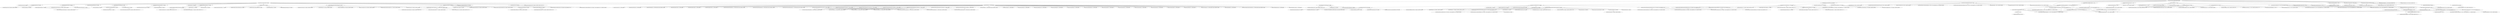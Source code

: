 digraph scireum__s3ninja {
	"com.scireum:s3ninja:jar:DEVELOPMENT-SNAPSHOT" -> "com.scireum:sirius-web:jar:dev-90.0.2:compile" ; 
	"com.scireum:s3ninja:jar:DEVELOPMENT-SNAPSHOT" -> "com.scireum:sirius-kernel:jar:dev-45.1.0:compile" ; 
	"com.scireum:s3ninja:jar:DEVELOPMENT-SNAPSHOT" -> "com.scireum:sirius-kernel:test-jar:tests:dev-45.1.0:test" ; 
	"com.scireum:s3ninja:jar:DEVELOPMENT-SNAPSHOT" -> "com.amazonaws:aws-java-sdk-s3:jar:1.12.782:compile" ; 
	"com.scireum:s3ninja:jar:DEVELOPMENT-SNAPSHOT" -> "org.junit.platform:junit-platform-suite:jar:1.12.1:test" ; 
	"com.scireum:s3ninja:jar:DEVELOPMENT-SNAPSHOT" -> "org.junit.jupiter:junit-jupiter-engine:jar:5.12.1:test" ; 
	"com.scireum:s3ninja:jar:DEVELOPMENT-SNAPSHOT" -> "org.junit.vintage:junit-vintage-engine:jar:5.12.1:test" ; 
	"com.scireum:s3ninja:jar:DEVELOPMENT-SNAPSHOT" -> "org.junit.jupiter:junit-jupiter-params:jar:5.12.1:test" ; 
	"com.scireum:s3ninja:jar:DEVELOPMENT-SNAPSHOT" -> "org.jetbrains.kotlin:kotlin-stdlib:jar:2.1.10:test" ; 
	"com.scireum:s3ninja:jar:DEVELOPMENT-SNAPSHOT" -> "org.jetbrains.kotlin:kotlin-test-junit:jar:2.1.10:test" ; 
	"com.scireum:s3ninja:jar:DEVELOPMENT-SNAPSHOT" -> "io.mockk:mockk-jvm:jar:1.13.17:test" ; 
	"com.scireum:s3ninja:jar:DEVELOPMENT-SNAPSHOT" -> "com.googlecode.junit-toolbox:junit-toolbox:jar:2.4:test" ; 
	"com.scireum:s3ninja:jar:DEVELOPMENT-SNAPSHOT" -> "org.spockframework:spock-core:jar:1.3-groovy-2.4:test" ; 
	"com.scireum:s3ninja:jar:DEVELOPMENT-SNAPSHOT" -> "net.bytebuddy:byte-buddy:jar:1.17.2:test (scope not updated to test)" ; 
	"com.scireum:s3ninja:jar:DEVELOPMENT-SNAPSHOT" -> "org.objenesis:objenesis:jar:3.4:test (scope not updated to test)" ; 
	"com.scireum:sirius-web:jar:dev-90.0.2:compile" -> "(com.scireum:sirius-kernel:jar:dev-45.0.0:compile - omitted for conflict with dev-45.1.0)" ; 
	"com.scireum:sirius-web:jar:dev-90.0.2:compile" -> "io.netty:netty-all:jar:4.1.118.Final:compile" ; 
	"com.scireum:sirius-web:jar:dev-90.0.2:compile" -> "org.asynchttpclient:async-http-client:jar:3.0.1:compile" ; 
	"com.scireum:sirius-web:jar:dev-90.0.2:compile" -> "com.google.zxing:core:jar:3.5.3:compile" ; 
	"com.scireum:sirius-web:jar:dev-90.0.2:compile" -> "com.google.zxing:javase:jar:3.5.3:compile" ; 
	"com.scireum:sirius-web:jar:dev-90.0.2:compile" -> "org.eclipse.angus:angus-mail:jar:2.0.3:compile" ; 
	"com.scireum:sirius-web:jar:dev-90.0.2:compile" -> "org.eclipse.angus:angus-activation:jar:2.0.2:compile" ; 
	"com.scireum:sirius-web:jar:dev-90.0.2:compile" -> "net.markenwerk:utils-mail-dkim:jar:2.0.1:compile" ; 
	"com.scireum:sirius-web:jar:dev-90.0.2:compile" -> "org.xhtmlrenderer:flying-saucer-pdf:jar:9.11.3:compile" ; 
	"com.scireum:sirius-web:jar:dev-90.0.2:compile" -> "org.jsoup:jsoup:jar:1.18.3:compile" ; 
	"com.scireum:sirius-web:jar:dev-90.0.2:compile" -> "org.apache.xmlgraphics:batik-all:jar:1.18:compile" ; 
	"com.scireum:sirius-web:jar:dev-90.0.2:compile" -> "org.apache.poi:poi:jar:5.4.0:compile" ; 
	"com.scireum:sirius-web:jar:dev-90.0.2:compile" -> "org.apache.poi:poi-ooxml:jar:5.4.0:compile" ; 
	"com.scireum:sirius-web:jar:dev-90.0.2:compile" -> "com.github.pjfanning:excel-streaming-reader:jar:5.0.3:compile" ; 
	"com.scireum:sirius-web:jar:dev-90.0.2:compile" -> "io.swagger.core.v3:swagger-annotations:jar:2.2.26:compile" ; 
	"com.scireum:sirius-web:jar:dev-90.0.2:compile" -> "com.auth0:java-jwt:jar:4.5.0:compile" ; 
	"io.netty:netty-all:jar:4.1.118.Final:compile" -> "io.netty:netty-buffer:jar:4.1.118.Final:compile (scope not updated to compile)" ; 
	"io.netty:netty-all:jar:4.1.118.Final:compile" -> "io.netty:netty-codec:jar:4.1.118.Final:compile" ; 
	"io.netty:netty-all:jar:4.1.118.Final:compile" -> "io.netty:netty-codec-dns:jar:4.1.118.Final:compile" ; 
	"io.netty:netty-all:jar:4.1.118.Final:compile" -> "io.netty:netty-codec-haproxy:jar:4.1.118.Final:compile" ; 
	"io.netty:netty-all:jar:4.1.118.Final:compile" -> "io.netty:netty-codec-http:jar:4.1.118.Final:compile" ; 
	"io.netty:netty-all:jar:4.1.118.Final:compile" -> "io.netty:netty-codec-http2:jar:4.1.118.Final:compile" ; 
	"io.netty:netty-all:jar:4.1.118.Final:compile" -> "io.netty:netty-codec-memcache:jar:4.1.118.Final:compile" ; 
	"io.netty:netty-all:jar:4.1.118.Final:compile" -> "io.netty:netty-codec-mqtt:jar:4.1.118.Final:compile" ; 
	"io.netty:netty-all:jar:4.1.118.Final:compile" -> "io.netty:netty-codec-redis:jar:4.1.118.Final:compile" ; 
	"io.netty:netty-all:jar:4.1.118.Final:compile" -> "io.netty:netty-codec-smtp:jar:4.1.118.Final:compile" ; 
	"io.netty:netty-all:jar:4.1.118.Final:compile" -> "io.netty:netty-codec-socks:jar:4.1.118.Final:compile" ; 
	"io.netty:netty-all:jar:4.1.118.Final:compile" -> "io.netty:netty-codec-stomp:jar:4.1.118.Final:compile" ; 
	"io.netty:netty-all:jar:4.1.118.Final:compile" -> "io.netty:netty-codec-xml:jar:4.1.118.Final:compile" ; 
	"io.netty:netty-all:jar:4.1.118.Final:compile" -> "io.netty:netty-common:jar:4.1.118.Final:compile (scope not updated to compile)" ; 
	"io.netty:netty-all:jar:4.1.118.Final:compile" -> "io.netty:netty-handler:jar:4.1.118.Final:compile" ; 
	"io.netty:netty-all:jar:4.1.118.Final:compile" -> "io.netty:netty-transport-native-unix-common:jar:4.1.118.Final:compile (scope not updated to compile)" ; 
	"io.netty:netty-all:jar:4.1.118.Final:compile" -> "io.netty:netty-handler-proxy:jar:4.1.118.Final:compile" ; 
	"io.netty:netty-all:jar:4.1.118.Final:compile" -> "io.netty:netty-handler-ssl-ocsp:jar:4.1.118.Final:compile" ; 
	"io.netty:netty-all:jar:4.1.118.Final:compile" -> "io.netty:netty-resolver:jar:4.1.118.Final:compile" ; 
	"io.netty:netty-all:jar:4.1.118.Final:compile" -> "io.netty:netty-resolver-dns:jar:4.1.118.Final:compile" ; 
	"io.netty:netty-all:jar:4.1.118.Final:compile" -> "io.netty:netty-transport:jar:4.1.118.Final:compile (scope not updated to compile)" ; 
	"io.netty:netty-all:jar:4.1.118.Final:compile" -> "io.netty:netty-transport-rxtx:jar:4.1.118.Final:compile" ; 
	"io.netty:netty-all:jar:4.1.118.Final:compile" -> "io.netty:netty-transport-sctp:jar:4.1.118.Final:compile" ; 
	"io.netty:netty-all:jar:4.1.118.Final:compile" -> "io.netty:netty-transport-udt:jar:4.1.118.Final:compile" ; 
	"io.netty:netty-all:jar:4.1.118.Final:compile" -> "io.netty:netty-transport-classes-epoll:jar:4.1.118.Final:compile (scope not updated to compile)" ; 
	"io.netty:netty-all:jar:4.1.118.Final:compile" -> "io.netty:netty-transport-classes-kqueue:jar:4.1.118.Final:compile (scope not updated to compile)" ; 
	"io.netty:netty-all:jar:4.1.118.Final:compile" -> "io.netty:netty-resolver-dns-classes-macos:jar:4.1.118.Final:compile (scope not updated to compile)" ; 
	"io.netty:netty-all:jar:4.1.118.Final:compile" -> "io.netty:netty-transport-native-epoll:jar:linux-x86_64:4.1.118.Final:runtime" ; 
	"io.netty:netty-all:jar:4.1.118.Final:compile" -> "io.netty:netty-transport-native-epoll:jar:linux-aarch_64:4.1.118.Final:runtime" ; 
	"io.netty:netty-all:jar:4.1.118.Final:compile" -> "io.netty:netty-transport-native-epoll:jar:linux-riscv64:4.1.118.Final:runtime" ; 
	"io.netty:netty-all:jar:4.1.118.Final:compile" -> "io.netty:netty-transport-native-kqueue:jar:osx-x86_64:4.1.118.Final:runtime" ; 
	"io.netty:netty-all:jar:4.1.118.Final:compile" -> "io.netty:netty-transport-native-kqueue:jar:osx-aarch_64:4.1.118.Final:runtime" ; 
	"io.netty:netty-all:jar:4.1.118.Final:compile" -> "io.netty:netty-resolver-dns-native-macos:jar:osx-x86_64:4.1.118.Final:runtime" ; 
	"io.netty:netty-all:jar:4.1.118.Final:compile" -> "io.netty:netty-resolver-dns-native-macos:jar:osx-aarch_64:4.1.118.Final:runtime" ; 
	"io.netty:netty-transport-native-epoll:jar:linux-x86_64:4.1.118.Final:runtime" -> "(io.netty:netty-common:jar:4.1.118.Final:runtime - omitted for duplicate)" ; 
	"io.netty:netty-transport-native-epoll:jar:linux-x86_64:4.1.118.Final:runtime" -> "(io.netty:netty-buffer:jar:4.1.118.Final:runtime - omitted for duplicate)" ; 
	"io.netty:netty-transport-native-epoll:jar:linux-x86_64:4.1.118.Final:runtime" -> "(io.netty:netty-transport:jar:4.1.118.Final:runtime - omitted for duplicate)" ; 
	"io.netty:netty-transport-native-epoll:jar:linux-x86_64:4.1.118.Final:runtime" -> "(io.netty:netty-transport-native-unix-common:jar:4.1.118.Final:runtime - omitted for duplicate)" ; 
	"io.netty:netty-transport-native-epoll:jar:linux-x86_64:4.1.118.Final:runtime" -> "(io.netty:netty-transport-classes-epoll:jar:4.1.118.Final:runtime - omitted for duplicate)" ; 
	"io.netty:netty-transport-native-epoll:jar:linux-aarch_64:4.1.118.Final:runtime" -> "(io.netty:netty-common:jar:4.1.118.Final:runtime - omitted for duplicate)" ; 
	"io.netty:netty-transport-native-epoll:jar:linux-aarch_64:4.1.118.Final:runtime" -> "(io.netty:netty-buffer:jar:4.1.118.Final:runtime - omitted for duplicate)" ; 
	"io.netty:netty-transport-native-epoll:jar:linux-aarch_64:4.1.118.Final:runtime" -> "(io.netty:netty-transport:jar:4.1.118.Final:runtime - omitted for duplicate)" ; 
	"io.netty:netty-transport-native-epoll:jar:linux-aarch_64:4.1.118.Final:runtime" -> "(io.netty:netty-transport-native-unix-common:jar:4.1.118.Final:runtime - omitted for duplicate)" ; 
	"io.netty:netty-transport-native-epoll:jar:linux-aarch_64:4.1.118.Final:runtime" -> "(io.netty:netty-transport-classes-epoll:jar:4.1.118.Final:runtime - omitted for duplicate)" ; 
	"io.netty:netty-transport-native-epoll:jar:linux-riscv64:4.1.118.Final:runtime" -> "(io.netty:netty-common:jar:4.1.118.Final:runtime - omitted for duplicate)" ; 
	"io.netty:netty-transport-native-epoll:jar:linux-riscv64:4.1.118.Final:runtime" -> "(io.netty:netty-buffer:jar:4.1.118.Final:runtime - omitted for duplicate)" ; 
	"io.netty:netty-transport-native-epoll:jar:linux-riscv64:4.1.118.Final:runtime" -> "(io.netty:netty-transport:jar:4.1.118.Final:runtime - omitted for duplicate)" ; 
	"io.netty:netty-transport-native-epoll:jar:linux-riscv64:4.1.118.Final:runtime" -> "(io.netty:netty-transport-native-unix-common:jar:4.1.118.Final:runtime - omitted for duplicate)" ; 
	"io.netty:netty-transport-native-epoll:jar:linux-riscv64:4.1.118.Final:runtime" -> "(io.netty:netty-transport-classes-epoll:jar:4.1.118.Final:runtime - omitted for duplicate)" ; 
	"io.netty:netty-transport-native-kqueue:jar:osx-x86_64:4.1.118.Final:runtime" -> "(io.netty:netty-common:jar:4.1.118.Final:runtime - omitted for duplicate)" ; 
	"io.netty:netty-transport-native-kqueue:jar:osx-x86_64:4.1.118.Final:runtime" -> "(io.netty:netty-buffer:jar:4.1.118.Final:runtime - omitted for duplicate)" ; 
	"io.netty:netty-transport-native-kqueue:jar:osx-x86_64:4.1.118.Final:runtime" -> "(io.netty:netty-transport:jar:4.1.118.Final:runtime - omitted for duplicate)" ; 
	"io.netty:netty-transport-native-kqueue:jar:osx-x86_64:4.1.118.Final:runtime" -> "(io.netty:netty-transport-native-unix-common:jar:4.1.118.Final:runtime - omitted for duplicate)" ; 
	"io.netty:netty-transport-native-kqueue:jar:osx-x86_64:4.1.118.Final:runtime" -> "(io.netty:netty-transport-classes-kqueue:jar:4.1.118.Final:runtime - omitted for duplicate)" ; 
	"io.netty:netty-transport-native-kqueue:jar:osx-aarch_64:4.1.118.Final:runtime" -> "(io.netty:netty-common:jar:4.1.118.Final:runtime - omitted for duplicate)" ; 
	"io.netty:netty-transport-native-kqueue:jar:osx-aarch_64:4.1.118.Final:runtime" -> "(io.netty:netty-buffer:jar:4.1.118.Final:runtime - omitted for duplicate)" ; 
	"io.netty:netty-transport-native-kqueue:jar:osx-aarch_64:4.1.118.Final:runtime" -> "(io.netty:netty-transport:jar:4.1.118.Final:runtime - omitted for duplicate)" ; 
	"io.netty:netty-transport-native-kqueue:jar:osx-aarch_64:4.1.118.Final:runtime" -> "(io.netty:netty-transport-native-unix-common:jar:4.1.118.Final:runtime - omitted for duplicate)" ; 
	"io.netty:netty-transport-native-kqueue:jar:osx-aarch_64:4.1.118.Final:runtime" -> "(io.netty:netty-transport-classes-kqueue:jar:4.1.118.Final:runtime - omitted for duplicate)" ; 
	"io.netty:netty-resolver-dns-native-macos:jar:osx-x86_64:4.1.118.Final:runtime" -> "(io.netty:netty-resolver-dns-classes-macos:jar:4.1.118.Final:runtime - omitted for duplicate)" ; 
	"io.netty:netty-resolver-dns-native-macos:jar:osx-aarch_64:4.1.118.Final:runtime" -> "(io.netty:netty-resolver-dns-classes-macos:jar:4.1.118.Final:runtime - omitted for duplicate)" ; 
	"org.asynchttpclient:async-http-client:jar:3.0.1:compile" -> "org.slf4j:slf4j-api:jar:2.0.16:compile" ; 
	"org.asynchttpclient:async-http-client:jar:3.0.1:compile" -> "com.sun.activation:jakarta.activation:jar:2.0.1:compile" ; 
	"org.asynchttpclient:async-http-client:jar:3.0.1:compile" -> "(org.jetbrains:annotations:jar:26.0.1:compile - omitted for conflict with 13.0)" ; 
	"com.google.zxing:javase:jar:3.5.3:compile" -> "(com.google.zxing:core:jar:3.5.3:compile - omitted for duplicate)" ; 
	"com.google.zxing:javase:jar:3.5.3:compile" -> "com.beust:jcommander:jar:1.82:compile" ; 
	"org.eclipse.angus:angus-mail:jar:2.0.3:compile" -> "jakarta.activation:jakarta.activation-api:jar:2.1.3:compile" ; 
	"org.eclipse.angus:angus-mail:jar:2.0.3:compile" -> "jakarta.mail:jakarta.mail-api:jar:2.1.3:compile" ; 
	"org.eclipse.angus:angus-mail:jar:2.0.3:compile" -> "(org.eclipse.angus:angus-activation:jar:2.0.2:runtime - omitted for duplicate)" ; 
	"jakarta.mail:jakarta.mail-api:jar:2.1.3:compile" -> "(jakarta.activation:jakarta.activation-api:jar:2.1.3:compile - omitted for duplicate)" ; 
	"org.eclipse.angus:angus-activation:jar:2.0.2:compile" -> "(jakarta.activation:jakarta.activation-api:jar:2.1.3:compile - omitted for duplicate)" ; 
	"net.markenwerk:utils-mail-dkim:jar:2.0.1:compile" -> "net.markenwerk:utils-data-fetcher:jar:4.0.2:compile" ; 
	"net.markenwerk:utils-mail-dkim:jar:2.0.1:compile" -> "com.sun.mail:jakarta.mail:jar:2.0.0:compile" ; 
	"net.markenwerk:utils-mail-dkim:jar:2.0.1:compile" -> "net.i2p.crypto:eddsa:jar:0.3.0:compile" ; 
	"net.markenwerk:utils-data-fetcher:jar:4.0.2:compile" -> "net.markenwerk:commons-nulls:jar:1.0.4:compile" ; 
	"com.sun.mail:jakarta.mail:jar:2.0.0:compile" -> "(com.sun.activation:jakarta.activation:jar:2.0.0:compile - omitted for conflict with 2.0.1)" ; 
	"org.xhtmlrenderer:flying-saucer-pdf:jar:9.11.3:compile" -> "org.xhtmlrenderer:flying-saucer-core:jar:9.11.3:compile" ; 
	"org.xhtmlrenderer:flying-saucer-pdf:jar:9.11.3:compile" -> "com.github.librepdf:openpdf:jar:2.0.3:compile" ; 
	"org.apache.xmlgraphics:batik-all:jar:1.18:compile" -> "xml-apis:xml-apis:jar:1.4.01:compile" ; 
	"org.apache.xmlgraphics:batik-all:jar:1.18:compile" -> "xml-apis:xml-apis-ext:jar:1.3.04:compile" ; 
	"org.apache.xmlgraphics:batik-all:jar:1.18:compile" -> "org.apache.xmlgraphics:xmlgraphics-commons:jar:2.10:compile" ; 
	"org.apache.xmlgraphics:xmlgraphics-commons:jar:2.10:compile" -> "(commons-io:commons-io:jar:2.11.0:compile - omitted for conflict with 2.18.0)" ; 
	"org.apache.xmlgraphics:xmlgraphics-commons:jar:2.10:compile" -> "(commons-logging:commons-logging:jar:1.0.4:compile - omitted for conflict with 1.1.3)" ; 
	"org.apache.poi:poi:jar:5.4.0:compile" -> "commons-codec:commons-codec:jar:1.17.1:compile" ; 
	"org.apache.poi:poi:jar:5.4.0:compile" -> "org.apache.commons:commons-collections4:jar:4.4:compile" ; 
	"org.apache.poi:poi:jar:5.4.0:compile" -> "org.apache.commons:commons-math3:jar:3.6.1:compile" ; 
	"org.apache.poi:poi:jar:5.4.0:compile" -> "(commons-io:commons-io:jar:2.18.0:compile - omitted for duplicate)" ; 
	"org.apache.poi:poi:jar:5.4.0:compile" -> "com.zaxxer:SparseBitSet:jar:1.3:compile" ; 
	"org.apache.poi:poi:jar:5.4.0:compile" -> "org.apache.logging.log4j:log4j-api:jar:2.24.3:compile" ; 
	"org.apache.poi:poi-ooxml:jar:5.4.0:compile" -> "(org.apache.poi:poi:jar:5.4.0:compile - omitted for duplicate)" ; 
	"org.apache.poi:poi-ooxml:jar:5.4.0:compile" -> "org.apache.poi:poi-ooxml-lite:jar:5.4.0:compile" ; 
	"org.apache.poi:poi-ooxml:jar:5.4.0:compile" -> "org.apache.xmlbeans:xmlbeans:jar:5.3.0:compile" ; 
	"org.apache.poi:poi-ooxml:jar:5.4.0:compile" -> "org.apache.commons:commons-compress:jar:1.27.1:compile (scope not updated to compile)" ; 
	"org.apache.poi:poi-ooxml:jar:5.4.0:compile" -> "(commons-io:commons-io:jar:2.18.0:compile - omitted for duplicate)" ; 
	"org.apache.poi:poi-ooxml:jar:5.4.0:compile" -> "com.github.virtuald:curvesapi:jar:1.08:compile" ; 
	"org.apache.poi:poi-ooxml:jar:5.4.0:compile" -> "(org.apache.logging.log4j:log4j-api:jar:2.24.3:compile - omitted for duplicate)" ; 
	"org.apache.poi:poi-ooxml:jar:5.4.0:compile" -> "(org.apache.commons:commons-collections4:jar:4.4:compile - omitted for duplicate)" ; 
	"org.apache.poi:poi-ooxml-lite:jar:5.4.0:compile" -> "(org.apache.xmlbeans:xmlbeans:jar:5.3.0:compile - omitted for duplicate)" ; 
	"org.apache.xmlbeans:xmlbeans:jar:5.3.0:compile" -> "(org.apache.logging.log4j:log4j-api:jar:2.24.2:compile - omitted for conflict with 2.24.3)" ; 
	"org.apache.commons:commons-compress:jar:1.27.1:compile (scope not updated to compile)" -> "(commons-codec:commons-codec:jar:1.17.1:compile - omitted for duplicate)" ; 
	"org.apache.commons:commons-compress:jar:1.27.1:compile (scope not updated to compile)" -> "(commons-io:commons-io:jar:2.16.1:compile - omitted for conflict with 2.18.0)" ; 
	"org.apache.commons:commons-compress:jar:1.27.1:compile (scope not updated to compile)" -> "(org.apache.commons:commons-lang3:jar:3.16.0:compile - omitted for conflict with 3.7)" ; 
	"com.github.pjfanning:excel-streaming-reader:jar:5.0.3:compile" -> "(org.apache.poi:poi:jar:5.4.0:compile - omitted for duplicate)" ; 
	"com.github.pjfanning:excel-streaming-reader:jar:5.0.3:compile" -> "(org.apache.poi:poi-ooxml:jar:5.4.0:compile - omitted for duplicate)" ; 
	"com.github.pjfanning:excel-streaming-reader:jar:5.0.3:compile" -> "(org.slf4j:slf4j-api:jar:2.0.16:runtime - omitted for duplicate)" ; 
	"com.github.pjfanning:excel-streaming-reader:jar:5.0.3:compile" -> "(commons-io:commons-io:jar:2.18.0:runtime - omitted for duplicate)" ; 
	"com.github.pjfanning:excel-streaming-reader:jar:5.0.3:compile" -> "(org.apache.commons:commons-compress:jar:1.27.1:runtime - omitted for duplicate)" ; 
	"com.auth0:java-jwt:jar:4.5.0:compile" -> "com.fasterxml.jackson.core:jackson-core:jar:2.18.3:compile (version managed from 2.15.4)" ; 
	"com.auth0:java-jwt:jar:4.5.0:compile" -> "(com.fasterxml.jackson.core:jackson-databind:jar:2.18.3:compile - version managed from 2.15.4; omitted for duplicate)" ; 
	"com.scireum:sirius-kernel:jar:dev-45.1.0:compile" -> "com.typesafe:config:jar:1.4.3:compile" ; 
	"com.scireum:sirius-kernel:jar:dev-45.1.0:compile" -> "com.google.guava:guava:jar:33.4.0-jre:compile" ; 
	"com.scireum:sirius-kernel:jar:dev-45.1.0:compile" -> "com.github.spotbugs:spotbugs-annotations:jar:4.9.1:compile" ; 
	"com.scireum:sirius-kernel:jar:dev-45.1.0:compile" -> "org.slf4j:slf4j-jdk14:jar:2.0.16:compile" ; 
	"com.scireum:sirius-kernel:jar:dev-45.1.0:compile" -> "com.palantir.docker.compose:docker-compose-rule-core:jar:2.3.0:compile" ; 
	"com.scireum:sirius-kernel:jar:dev-45.1.0:compile" -> "commons-io:commons-io:jar:2.18.0:compile" ; 
	"com.scireum:sirius-kernel:jar:dev-45.1.0:compile" -> "com.fasterxml.jackson.core:jackson-databind:jar:2.18.3:compile (version managed from 2.18.3)" ; 
	"com.scireum:sirius-kernel:jar:dev-45.1.0:compile" -> "com.fasterxml.jackson.datatype:jackson-datatype-jsr310:jar:2.18.3:compile (version managed from 2.18.3)" ; 
	"com.google.guava:guava:jar:33.4.0-jre:compile" -> "com.google.guava:failureaccess:jar:1.0.2:compile" ; 
	"com.google.guava:guava:jar:33.4.0-jre:compile" -> "com.google.guava:listenablefuture:jar:9999.0-empty-to-avoid-conflict-with-guava:compile" ; 
	"com.google.guava:guava:jar:33.4.0-jre:compile" -> "com.google.code.findbugs:jsr305:jar:3.0.2:compile" ; 
	"com.google.guava:guava:jar:33.4.0-jre:compile" -> "org.checkerframework:checker-qual:jar:3.43.0:compile" ; 
	"com.google.guava:guava:jar:33.4.0-jre:compile" -> "com.google.errorprone:error_prone_annotations:jar:2.36.0:compile" ; 
	"com.google.guava:guava:jar:33.4.0-jre:compile" -> "com.google.j2objc:j2objc-annotations:jar:3.0.0:compile" ; 
	"com.github.spotbugs:spotbugs-annotations:jar:4.9.1:compile" -> "(com.google.code.findbugs:jsr305:jar:3.0.2:compile - omitted for duplicate)" ; 
	"org.slf4j:slf4j-jdk14:jar:2.0.16:compile" -> "(org.slf4j:slf4j-api:jar:2.0.16:compile - omitted for duplicate)" ; 
	"com.palantir.docker.compose:docker-compose-rule-core:jar:2.3.0:compile" -> "com.github.zafarkhaja:java-semver:jar:0.9.0:compile" ; 
	"com.palantir.docker.compose:docker-compose-rule-core:jar:2.3.0:compile" -> "(com.google.guava:guava:jar:21.0:compile - omitted for conflict with 33.4.0-jre)" ; 
	"com.palantir.docker.compose:docker-compose-rule-core:jar:2.3.0:compile" -> "(commons-io:commons-io:jar:2.6:compile - omitted for conflict with 2.18.0)" ; 
	"com.palantir.docker.compose:docker-compose-rule-core:jar:2.3.0:compile" -> "joda-time:joda-time:jar:2.10.8:compile" ; 
	"com.palantir.docker.compose:docker-compose-rule-core:jar:2.3.0:compile" -> "org.apache.commons:commons-lang3:jar:3.7:compile" ; 
	"com.palantir.docker.compose:docker-compose-rule-core:jar:2.3.0:compile" -> "org.awaitility:awaitility:jar:4.0.2:compile" ; 
	"com.palantir.docker.compose:docker-compose-rule-core:jar:2.3.0:compile" -> "org.hamcrest:hamcrest:jar:2.1:compile" ; 
	"com.palantir.docker.compose:docker-compose-rule-core:jar:2.3.0:compile" -> "(org.slf4j:slf4j-api:jar:1.7.36:compile - omitted for conflict with 2.0.16)" ; 
	"com.palantir.docker.compose:docker-compose-rule-core:jar:2.3.0:compile" -> "com.fasterxml.jackson.dataformat:jackson-dataformat-yaml:jar:2.18.3:runtime (version managed from 2.15.2)" ; 
	"com.palantir.docker.compose:docker-compose-rule-core:jar:2.3.0:compile" -> "one.util:streamex:jar:0.7.2:runtime" ; 
	"org.awaitility:awaitility:jar:4.0.2:compile" -> "(org.hamcrest:hamcrest:jar:2.1:compile - omitted for duplicate)" ; 
	"com.fasterxml.jackson.dataformat:jackson-dataformat-yaml:jar:2.18.3:runtime (version managed from 2.15.2)" -> "(com.fasterxml.jackson.core:jackson-databind:jar:2.18.3:runtime - version managed from 2.18.3; omitted for duplicate)" ; 
	"com.fasterxml.jackson.dataformat:jackson-dataformat-yaml:jar:2.18.3:runtime (version managed from 2.15.2)" -> "org.yaml:snakeyaml:jar:2.3:runtime" ; 
	"com.fasterxml.jackson.dataformat:jackson-dataformat-yaml:jar:2.18.3:runtime (version managed from 2.15.2)" -> "(com.fasterxml.jackson.core:jackson-core:jar:2.18.3:runtime - version managed from 2.18.3; omitted for duplicate)" ; 
	"com.fasterxml.jackson.core:jackson-databind:jar:2.18.3:compile (version managed from 2.18.3)" -> "com.fasterxml.jackson.core:jackson-annotations:jar:2.18.3:compile (version managed from 2.18.3)" ; 
	"com.fasterxml.jackson.core:jackson-databind:jar:2.18.3:compile (version managed from 2.18.3)" -> "(com.fasterxml.jackson.core:jackson-core:jar:2.18.3:compile - version managed from 2.18.3; omitted for duplicate)" ; 
	"com.fasterxml.jackson.datatype:jackson-datatype-jsr310:jar:2.18.3:compile (version managed from 2.18.3)" -> "(com.fasterxml.jackson.core:jackson-annotations:jar:2.18.3:compile - version managed from 2.18.3; omitted for duplicate)" ; 
	"com.fasterxml.jackson.datatype:jackson-datatype-jsr310:jar:2.18.3:compile (version managed from 2.18.3)" -> "(com.fasterxml.jackson.core:jackson-core:jar:2.18.3:compile - version managed from 2.18.3; omitted for duplicate)" ; 
	"com.fasterxml.jackson.datatype:jackson-datatype-jsr310:jar:2.18.3:compile (version managed from 2.18.3)" -> "(com.fasterxml.jackson.core:jackson-databind:jar:2.18.3:compile - version managed from 2.18.3; omitted for duplicate)" ; 
	"com.scireum:sirius-kernel:test-jar:tests:dev-45.1.0:test" -> "(com.typesafe:config:jar:1.4.3:test - omitted for duplicate)" ; 
	"com.scireum:sirius-kernel:test-jar:tests:dev-45.1.0:test" -> "(com.google.guava:guava:jar:33.4.0-jre:test - omitted for duplicate)" ; 
	"com.scireum:sirius-kernel:test-jar:tests:dev-45.1.0:test" -> "(com.github.spotbugs:spotbugs-annotations:jar:4.9.1:test - omitted for duplicate)" ; 
	"com.scireum:sirius-kernel:test-jar:tests:dev-45.1.0:test" -> "(org.slf4j:slf4j-jdk14:jar:2.0.16:test - omitted for duplicate)" ; 
	"com.scireum:sirius-kernel:test-jar:tests:dev-45.1.0:test" -> "(com.palantir.docker.compose:docker-compose-rule-core:jar:2.3.0:test - omitted for duplicate)" ; 
	"com.scireum:sirius-kernel:test-jar:tests:dev-45.1.0:test" -> "(commons-io:commons-io:jar:2.18.0:test - omitted for duplicate)" ; 
	"com.scireum:sirius-kernel:test-jar:tests:dev-45.1.0:test" -> "(com.fasterxml.jackson.core:jackson-databind:jar:2.18.3:test - version managed from 2.18.3; omitted for duplicate)" ; 
	"com.scireum:sirius-kernel:test-jar:tests:dev-45.1.0:test" -> "(com.fasterxml.jackson.datatype:jackson-datatype-jsr310:jar:2.18.3:test - version managed from 2.18.3; omitted for duplicate)" ; 
	"com.amazonaws:aws-java-sdk-s3:jar:1.12.782:compile" -> "com.amazonaws:aws-java-sdk-kms:jar:1.12.782:compile" ; 
	"com.amazonaws:aws-java-sdk-s3:jar:1.12.782:compile" -> "com.amazonaws:aws-java-sdk-core:jar:1.12.782:compile" ; 
	"com.amazonaws:aws-java-sdk-s3:jar:1.12.782:compile" -> "com.amazonaws:jmespath-java:jar:1.12.782:compile" ; 
	"com.amazonaws:aws-java-sdk-kms:jar:1.12.782:compile" -> "(com.amazonaws:aws-java-sdk-core:jar:1.12.782:compile - omitted for duplicate)" ; 
	"com.amazonaws:aws-java-sdk-kms:jar:1.12.782:compile" -> "(com.amazonaws:jmespath-java:jar:1.12.782:compile - omitted for duplicate)" ; 
	"com.amazonaws:aws-java-sdk-core:jar:1.12.782:compile" -> "commons-logging:commons-logging:jar:1.1.3:compile" ; 
	"com.amazonaws:aws-java-sdk-core:jar:1.12.782:compile" -> "(commons-codec:commons-codec:jar:1.15:compile - omitted for conflict with 1.17.1)" ; 
	"com.amazonaws:aws-java-sdk-core:jar:1.12.782:compile" -> "org.apache.httpcomponents:httpclient:jar:4.5.13:compile" ; 
	"com.amazonaws:aws-java-sdk-core:jar:1.12.782:compile" -> "(com.fasterxml.jackson.core:jackson-databind:jar:2.18.3:compile - version managed from 2.17.2; omitted for duplicate)" ; 
	"com.amazonaws:aws-java-sdk-core:jar:1.12.782:compile" -> "com.fasterxml.jackson.dataformat:jackson-dataformat-cbor:jar:2.18.3:compile (version managed from 2.17.2)" ; 
	"com.amazonaws:aws-java-sdk-core:jar:1.12.782:compile" -> "(joda-time:joda-time:jar:2.12.7:compile - omitted for conflict with 2.10.8)" ; 
	"org.apache.httpcomponents:httpclient:jar:4.5.13:compile" -> "org.apache.httpcomponents:httpcore:jar:4.4.13:compile" ; 
	"org.apache.httpcomponents:httpclient:jar:4.5.13:compile" -> "(commons-logging:commons-logging:jar:1.2:compile - omitted for conflict with 1.1.3)" ; 
	"org.apache.httpcomponents:httpclient:jar:4.5.13:compile" -> "(commons-codec:commons-codec:jar:1.11:compile - omitted for conflict with 1.17.1)" ; 
	"com.fasterxml.jackson.dataformat:jackson-dataformat-cbor:jar:2.18.3:compile (version managed from 2.17.2)" -> "(com.fasterxml.jackson.core:jackson-databind:jar:2.18.3:compile - version managed from 2.18.3; omitted for duplicate)" ; 
	"com.fasterxml.jackson.dataformat:jackson-dataformat-cbor:jar:2.18.3:compile (version managed from 2.17.2)" -> "(com.fasterxml.jackson.core:jackson-core:jar:2.18.3:compile - version managed from 2.18.3; omitted for duplicate)" ; 
	"com.amazonaws:jmespath-java:jar:1.12.782:compile" -> "(com.fasterxml.jackson.core:jackson-databind:jar:2.18.3:compile - version managed from 2.17.2; omitted for duplicate)" ; 
	"org.junit.platform:junit-platform-suite:jar:1.12.1:test" -> "org.junit.platform:junit-platform-suite-api:jar:1.12.1:test (version managed from 1.12.1)" ; 
	"org.junit.platform:junit-platform-suite:jar:1.12.1:test" -> "org.junit.platform:junit-platform-suite-engine:jar:1.12.1:test (version managed from 1.12.1)" ; 
	"org.junit.platform:junit-platform-suite-api:jar:1.12.1:test (version managed from 1.12.1)" -> "org.junit.platform:junit-platform-commons:jar:1.12.1:test (version managed from 1.12.1)" ; 
	"org.junit.platform:junit-platform-suite-api:jar:1.12.1:test (version managed from 1.12.1)" -> "(org.apiguardian:apiguardian-api:jar:1.1.2:test - omitted for duplicate)" ; 
	"org.junit.platform:junit-platform-commons:jar:1.12.1:test (version managed from 1.12.1)" -> "(org.apiguardian:apiguardian-api:jar:1.1.2:test - omitted for duplicate)" ; 
	"org.junit.platform:junit-platform-suite-engine:jar:1.12.1:test (version managed from 1.12.1)" -> "(org.junit.platform:junit-platform-engine:jar:1.12.1:test - version managed from 1.12.1; omitted for duplicate)" ; 
	"org.junit.platform:junit-platform-suite-engine:jar:1.12.1:test (version managed from 1.12.1)" -> "(org.junit.platform:junit-platform-suite-api:jar:1.12.1:test - version managed from 1.12.1; omitted for duplicate)" ; 
	"org.junit.platform:junit-platform-suite-engine:jar:1.12.1:test (version managed from 1.12.1)" -> "(org.apiguardian:apiguardian-api:jar:1.1.2:test - omitted for duplicate)" ; 
	"org.junit.platform:junit-platform-suite-engine:jar:1.12.1:test (version managed from 1.12.1)" -> "org.junit.platform:junit-platform-suite-commons:jar:1.12.1:test (version managed from 1.12.1)" ; 
	"org.junit.platform:junit-platform-suite-commons:jar:1.12.1:test (version managed from 1.12.1)" -> "org.junit.platform:junit-platform-launcher:jar:1.12.1:test (version managed from 1.12.1)" ; 
	"org.junit.platform:junit-platform-suite-commons:jar:1.12.1:test (version managed from 1.12.1)" -> "(org.apiguardian:apiguardian-api:jar:1.1.2:test - omitted for duplicate)" ; 
	"org.junit.platform:junit-platform-suite-commons:jar:1.12.1:test (version managed from 1.12.1)" -> "(org.junit.platform:junit-platform-engine:jar:1.12.1:test - version managed from 1.12.1; omitted for duplicate)" ; 
	"org.junit.platform:junit-platform-suite-commons:jar:1.12.1:test (version managed from 1.12.1)" -> "(org.junit.platform:junit-platform-suite-api:jar:1.12.1:test - version managed from 1.12.1; omitted for duplicate)" ; 
	"org.junit.platform:junit-platform-launcher:jar:1.12.1:test (version managed from 1.12.1)" -> "(org.junit.platform:junit-platform-engine:jar:1.12.1:test - version managed from 1.12.1; omitted for duplicate)" ; 
	"org.junit.platform:junit-platform-launcher:jar:1.12.1:test (version managed from 1.12.1)" -> "(org.apiguardian:apiguardian-api:jar:1.1.2:test - omitted for duplicate)" ; 
	"org.junit.jupiter:junit-jupiter-engine:jar:5.12.1:test" -> "org.junit.platform:junit-platform-engine:jar:1.12.1:test (version managed from 1.12.1)" ; 
	"org.junit.jupiter:junit-jupiter-engine:jar:5.12.1:test" -> "org.junit.jupiter:junit-jupiter-api:jar:5.12.1:test (version managed from 5.12.1)" ; 
	"org.junit.jupiter:junit-jupiter-engine:jar:5.12.1:test" -> "org.apiguardian:apiguardian-api:jar:1.1.2:test" ; 
	"org.junit.platform:junit-platform-engine:jar:1.12.1:test (version managed from 1.12.1)" -> "org.opentest4j:opentest4j:jar:1.3.0:test" ; 
	"org.junit.platform:junit-platform-engine:jar:1.12.1:test (version managed from 1.12.1)" -> "(org.junit.platform:junit-platform-commons:jar:1.12.1:test - version managed from 1.12.1; omitted for duplicate)" ; 
	"org.junit.platform:junit-platform-engine:jar:1.12.1:test (version managed from 1.12.1)" -> "(org.apiguardian:apiguardian-api:jar:1.1.2:test - omitted for duplicate)" ; 
	"org.junit.jupiter:junit-jupiter-api:jar:5.12.1:test (version managed from 5.12.1)" -> "(org.opentest4j:opentest4j:jar:1.3.0:test - omitted for duplicate)" ; 
	"org.junit.jupiter:junit-jupiter-api:jar:5.12.1:test (version managed from 5.12.1)" -> "(org.junit.platform:junit-platform-commons:jar:1.12.1:test - version managed from 1.12.1; omitted for duplicate)" ; 
	"org.junit.jupiter:junit-jupiter-api:jar:5.12.1:test (version managed from 5.12.1)" -> "(org.apiguardian:apiguardian-api:jar:1.1.2:test - omitted for duplicate)" ; 
	"org.junit.vintage:junit-vintage-engine:jar:5.12.1:test" -> "(org.junit.platform:junit-platform-engine:jar:1.12.1:test - version managed from 1.12.1; omitted for duplicate)" ; 
	"org.junit.vintage:junit-vintage-engine:jar:5.12.1:test" -> "junit:junit:jar:4.13.2:test" ; 
	"org.junit.vintage:junit-vintage-engine:jar:5.12.1:test" -> "(org.apiguardian:apiguardian-api:jar:1.1.2:test - omitted for duplicate)" ; 
	"junit:junit:jar:4.13.2:test" -> "org.hamcrest:hamcrest-core:jar:1.3:test" ; 
	"org.junit.jupiter:junit-jupiter-params:jar:5.12.1:test" -> "(org.junit.jupiter:junit-jupiter-api:jar:5.12.1:test - version managed from 5.12.1; omitted for duplicate)" ; 
	"org.junit.jupiter:junit-jupiter-params:jar:5.12.1:test" -> "(org.apiguardian:apiguardian-api:jar:1.1.2:test - omitted for duplicate)" ; 
	"org.jetbrains.kotlin:kotlin-stdlib:jar:2.1.10:test" -> "org.jetbrains:annotations:jar:13.0:compile" ; 
	"org.jetbrains.kotlin:kotlin-test-junit:jar:2.1.10:test" -> "org.jetbrains.kotlin:kotlin-test:jar:2.1.10:test" ; 
	"org.jetbrains.kotlin:kotlin-test-junit:jar:2.1.10:test" -> "(junit:junit:jar:4.13.2:test - omitted for duplicate)" ; 
	"org.jetbrains.kotlin:kotlin-test:jar:2.1.10:test" -> "(org.jetbrains.kotlin:kotlin-stdlib:jar:2.1.10:test - omitted for duplicate)" ; 
	"io.mockk:mockk-jvm:jar:1.13.17:test" -> "io.mockk:mockk-dsl-jvm:jar:1.13.17:test" ; 
	"io.mockk:mockk-jvm:jar:1.13.17:test" -> "io.mockk:mockk-agent-jvm:jar:1.13.17:test" ; 
	"io.mockk:mockk-jvm:jar:1.13.17:test" -> "io.mockk:mockk-agent-api-jvm:jar:1.13.17:test" ; 
	"io.mockk:mockk-jvm:jar:1.13.17:test" -> "io.mockk:mockk-core-jvm:jar:1.13.17:test" ; 
	"io.mockk:mockk-jvm:jar:1.13.17:test" -> "(org.jetbrains.kotlin:kotlin-stdlib:jar:2.0.0:test - omitted for conflict with 2.1.10)" ; 
	"io.mockk:mockk-jvm:jar:1.13.17:test" -> "(junit:junit:jar:4.13.2:test - omitted for duplicate)" ; 
	"io.mockk:mockk-jvm:jar:1.13.17:test" -> "org.junit.jupiter:junit-jupiter:jar:5.12.1:test (version managed from 5.8.2)" ; 
	"io.mockk:mockk-jvm:jar:1.13.17:test" -> "org.jetbrains.kotlinx:kotlinx-coroutines-core:jar:1.6.4:test" ; 
	"io.mockk:mockk-jvm:jar:1.13.17:test" -> "org.jetbrains.kotlin:kotlin-reflect:jar:2.0.0:test" ; 
	"io.mockk:mockk-dsl-jvm:jar:1.13.17:test" -> "(org.jetbrains.kotlin:kotlin-stdlib:jar:2.0.0:test - omitted for conflict with 2.1.10)" ; 
	"io.mockk:mockk-dsl-jvm:jar:1.13.17:test" -> "(org.jetbrains.kotlinx:kotlinx-coroutines-core:jar:1.6.4:test - omitted for duplicate)" ; 
	"io.mockk:mockk-dsl-jvm:jar:1.13.17:test" -> "(org.jetbrains.kotlin:kotlin-reflect:jar:2.0.0:test - omitted for duplicate)" ; 
	"io.mockk:mockk-dsl-jvm:jar:1.13.17:test" -> "(io.mockk:mockk-core-jvm:jar:1.13.17:test - omitted for duplicate)" ; 
	"io.mockk:mockk-agent-jvm:jar:1.13.17:test" -> "(org.objenesis:objenesis:jar:3.3:test - omitted for conflict with 3.4)" ; 
	"io.mockk:mockk-agent-jvm:jar:1.13.17:test" -> "(net.bytebuddy:byte-buddy:jar:1.14.17:test - omitted for conflict with 1.17.2)" ; 
	"io.mockk:mockk-agent-jvm:jar:1.13.17:test" -> "net.bytebuddy:byte-buddy-agent:jar:1.14.17:test" ; 
	"io.mockk:mockk-agent-jvm:jar:1.13.17:test" -> "(io.mockk:mockk-agent-api-jvm:jar:1.13.17:test - omitted for duplicate)" ; 
	"io.mockk:mockk-agent-jvm:jar:1.13.17:test" -> "(org.jetbrains.kotlin:kotlin-stdlib:jar:2.0.0:test - omitted for conflict with 2.1.10)" ; 
	"io.mockk:mockk-agent-jvm:jar:1.13.17:test" -> "(org.jetbrains.kotlin:kotlin-reflect:jar:2.0.0:test - omitted for duplicate)" ; 
	"io.mockk:mockk-agent-jvm:jar:1.13.17:test" -> "(io.mockk:mockk-core-jvm:jar:1.13.17:test - omitted for duplicate)" ; 
	"io.mockk:mockk-agent-api-jvm:jar:1.13.17:test" -> "(org.jetbrains.kotlin:kotlin-stdlib:jar:2.0.0:test - omitted for conflict with 2.1.10)" ; 
	"io.mockk:mockk-core-jvm:jar:1.13.17:test" -> "(org.jetbrains.kotlin:kotlin-stdlib:jar:2.0.0:test - omitted for conflict with 2.1.10)" ; 
	"io.mockk:mockk-core-jvm:jar:1.13.17:test" -> "(org.jetbrains.kotlin:kotlin-reflect:jar:2.0.0:test - omitted for duplicate)" ; 
	"org.junit.jupiter:junit-jupiter:jar:5.12.1:test (version managed from 5.8.2)" -> "(org.junit.jupiter:junit-jupiter-api:jar:5.12.1:test - version managed from 5.12.1; omitted for duplicate)" ; 
	"org.junit.jupiter:junit-jupiter:jar:5.12.1:test (version managed from 5.8.2)" -> "(org.junit.jupiter:junit-jupiter-params:jar:5.12.1:test - version managed from 5.12.1; omitted for duplicate)" ; 
	"org.junit.jupiter:junit-jupiter:jar:5.12.1:test (version managed from 5.8.2)" -> "(org.junit.jupiter:junit-jupiter-engine:jar:5.12.1:test - version managed from 5.12.1; omitted for duplicate)" ; 
	"org.jetbrains.kotlinx:kotlinx-coroutines-core:jar:1.6.4:test" -> "org.jetbrains.kotlinx:kotlinx-coroutines-core-jvm:jar:1.6.4:test" ; 
	"org.jetbrains.kotlinx:kotlinx-coroutines-core-jvm:jar:1.6.4:test" -> "org.jetbrains.kotlin:kotlin-stdlib-jdk8:jar:1.6.21:test" ; 
	"org.jetbrains.kotlinx:kotlinx-coroutines-core-jvm:jar:1.6.4:test" -> "org.jetbrains.kotlin:kotlin-stdlib-common:jar:1.6.21:test" ; 
	"org.jetbrains.kotlin:kotlin-stdlib-jdk8:jar:1.6.21:test" -> "(org.jetbrains.kotlin:kotlin-stdlib:jar:1.6.21:test - omitted for conflict with 2.1.10)" ; 
	"org.jetbrains.kotlin:kotlin-stdlib-jdk8:jar:1.6.21:test" -> "org.jetbrains.kotlin:kotlin-stdlib-jdk7:jar:1.6.21:test" ; 
	"org.jetbrains.kotlin:kotlin-stdlib-jdk7:jar:1.6.21:test" -> "(org.jetbrains.kotlin:kotlin-stdlib:jar:1.6.21:test - omitted for conflict with 2.1.10)" ; 
	"org.jetbrains.kotlin:kotlin-reflect:jar:2.0.0:test" -> "(org.jetbrains.kotlin:kotlin-stdlib:jar:2.0.0:test - omitted for conflict with 2.1.10)" ; 
	"com.googlecode.junit-toolbox:junit-toolbox:jar:2.4:test" -> "(commons-io:commons-io:jar:2.4:test - omitted for conflict with 2.18.0)" ; 
	"com.googlecode.junit-toolbox:junit-toolbox:jar:2.4:test" -> "(junit:junit:jar:4.12:test - omitted for conflict with 4.13.2)" ; 
	"com.googlecode.junit-toolbox:junit-toolbox:jar:2.4:test" -> "org.hamcrest:hamcrest-library:jar:1.3:test" ; 
	"com.googlecode.junit-toolbox:junit-toolbox:jar:2.4:test" -> "org.mockito:mockito-core:jar:1.9.5:test" ; 
	"org.hamcrest:hamcrest-library:jar:1.3:test" -> "(org.hamcrest:hamcrest-core:jar:1.3:test - omitted for duplicate)" ; 
	"org.mockito:mockito-core:jar:1.9.5:test" -> "(org.objenesis:objenesis:jar:1.0:test - omitted for conflict with 3.4)" ; 
	"org.spockframework:spock-core:jar:1.3-groovy-2.4:test" -> "org.codehaus.groovy:groovy-all:jar:2.4.15:test" ; 
	"org.spockframework:spock-core:jar:1.3-groovy-2.4:test" -> "(junit:junit:jar:4.12:test - omitted for conflict with 4.13.2)" ; 
}
